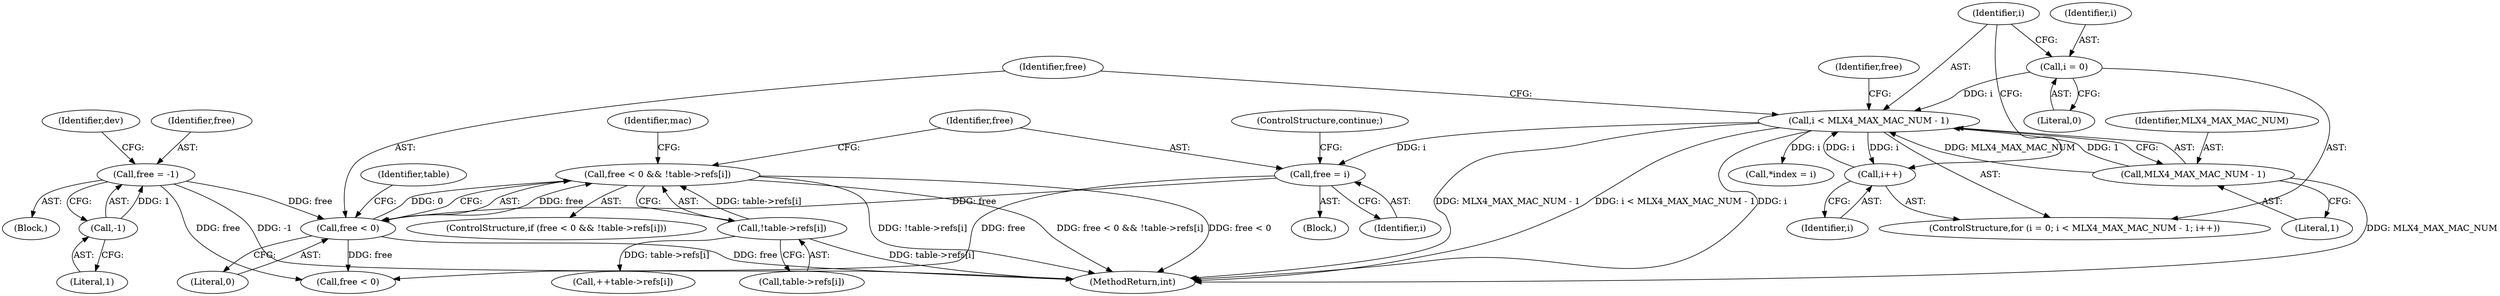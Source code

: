 digraph "0_linux_0926f91083f34d047abc74f1ca4fa6a9c161f7db@API" {
"1000155" [label="(Call,free < 0 && !table->refs[i])"];
"1000156" [label="(Call,free < 0)"];
"1000166" [label="(Call,free = i)"];
"1000146" [label="(Call,i < MLX4_MAX_MAC_NUM - 1)"];
"1000151" [label="(Call,i++)"];
"1000143" [label="(Call,i = 0)"];
"1000148" [label="(Call,MLX4_MAX_MAC_NUM - 1)"];
"1000127" [label="(Call,free = -1)"];
"1000129" [label="(Call,-1)"];
"1000159" [label="(Call,!table->refs[i])"];
"1000167" [label="(Identifier,free)"];
"1000145" [label="(Literal,0)"];
"1000168" [label="(Identifier,i)"];
"1000169" [label="(ControlStructure,continue;)"];
"1000159" [label="(Call,!table->refs[i])"];
"1000151" [label="(Call,i++)"];
"1000172" [label="(Identifier,mac)"];
"1000143" [label="(Call,i = 0)"];
"1000155" [label="(Call,free < 0 && !table->refs[i])"];
"1000150" [label="(Literal,1)"];
"1000152" [label="(Identifier,i)"];
"1000156" [label="(Call,free < 0)"];
"1000194" [label="(Call,free < 0)"];
"1000130" [label="(Literal,1)"];
"1000162" [label="(Identifier,table)"];
"1000132" [label="(Identifier,dev)"];
"1000195" [label="(Identifier,free)"];
"1000160" [label="(Call,table->refs[i])"];
"1000127" [label="(Call,free = -1)"];
"1000165" [label="(Block,)"];
"1000166" [label="(Call,free = i)"];
"1000128" [label="(Identifier,free)"];
"1000158" [label="(Literal,0)"];
"1000154" [label="(ControlStructure,if (free < 0 && !table->refs[i]))"];
"1000157" [label="(Identifier,free)"];
"1000147" [label="(Identifier,i)"];
"1000287" [label="(MethodReturn,int)"];
"1000144" [label="(Identifier,i)"];
"1000186" [label="(Call,++table->refs[i])"];
"1000149" [label="(Identifier,MLX4_MAX_MAC_NUM)"];
"1000146" [label="(Call,i < MLX4_MAX_MAC_NUM - 1)"];
"1000142" [label="(ControlStructure,for (i = 0; i < MLX4_MAX_MAC_NUM - 1; i++))"];
"1000108" [label="(Block,)"];
"1000148" [label="(Call,MLX4_MAX_MAC_NUM - 1)"];
"1000129" [label="(Call,-1)"];
"1000182" [label="(Call,*index = i)"];
"1000155" -> "1000154"  [label="AST: "];
"1000155" -> "1000156"  [label="CFG: "];
"1000155" -> "1000159"  [label="CFG: "];
"1000156" -> "1000155"  [label="AST: "];
"1000159" -> "1000155"  [label="AST: "];
"1000167" -> "1000155"  [label="CFG: "];
"1000172" -> "1000155"  [label="CFG: "];
"1000155" -> "1000287"  [label="DDG: !table->refs[i]"];
"1000155" -> "1000287"  [label="DDG: free < 0 && !table->refs[i]"];
"1000155" -> "1000287"  [label="DDG: free < 0"];
"1000156" -> "1000155"  [label="DDG: free"];
"1000156" -> "1000155"  [label="DDG: 0"];
"1000159" -> "1000155"  [label="DDG: table->refs[i]"];
"1000156" -> "1000158"  [label="CFG: "];
"1000157" -> "1000156"  [label="AST: "];
"1000158" -> "1000156"  [label="AST: "];
"1000162" -> "1000156"  [label="CFG: "];
"1000156" -> "1000287"  [label="DDG: free"];
"1000166" -> "1000156"  [label="DDG: free"];
"1000127" -> "1000156"  [label="DDG: free"];
"1000156" -> "1000194"  [label="DDG: free"];
"1000166" -> "1000165"  [label="AST: "];
"1000166" -> "1000168"  [label="CFG: "];
"1000167" -> "1000166"  [label="AST: "];
"1000168" -> "1000166"  [label="AST: "];
"1000169" -> "1000166"  [label="CFG: "];
"1000146" -> "1000166"  [label="DDG: i"];
"1000166" -> "1000194"  [label="DDG: free"];
"1000146" -> "1000142"  [label="AST: "];
"1000146" -> "1000148"  [label="CFG: "];
"1000147" -> "1000146"  [label="AST: "];
"1000148" -> "1000146"  [label="AST: "];
"1000157" -> "1000146"  [label="CFG: "];
"1000195" -> "1000146"  [label="CFG: "];
"1000146" -> "1000287"  [label="DDG: MLX4_MAX_MAC_NUM - 1"];
"1000146" -> "1000287"  [label="DDG: i < MLX4_MAX_MAC_NUM - 1"];
"1000146" -> "1000287"  [label="DDG: i"];
"1000151" -> "1000146"  [label="DDG: i"];
"1000143" -> "1000146"  [label="DDG: i"];
"1000148" -> "1000146"  [label="DDG: MLX4_MAX_MAC_NUM"];
"1000148" -> "1000146"  [label="DDG: 1"];
"1000146" -> "1000151"  [label="DDG: i"];
"1000146" -> "1000182"  [label="DDG: i"];
"1000151" -> "1000142"  [label="AST: "];
"1000151" -> "1000152"  [label="CFG: "];
"1000152" -> "1000151"  [label="AST: "];
"1000147" -> "1000151"  [label="CFG: "];
"1000143" -> "1000142"  [label="AST: "];
"1000143" -> "1000145"  [label="CFG: "];
"1000144" -> "1000143"  [label="AST: "];
"1000145" -> "1000143"  [label="AST: "];
"1000147" -> "1000143"  [label="CFG: "];
"1000148" -> "1000150"  [label="CFG: "];
"1000149" -> "1000148"  [label="AST: "];
"1000150" -> "1000148"  [label="AST: "];
"1000148" -> "1000287"  [label="DDG: MLX4_MAX_MAC_NUM"];
"1000127" -> "1000108"  [label="AST: "];
"1000127" -> "1000129"  [label="CFG: "];
"1000128" -> "1000127"  [label="AST: "];
"1000129" -> "1000127"  [label="AST: "];
"1000132" -> "1000127"  [label="CFG: "];
"1000127" -> "1000287"  [label="DDG: -1"];
"1000129" -> "1000127"  [label="DDG: 1"];
"1000127" -> "1000194"  [label="DDG: free"];
"1000129" -> "1000130"  [label="CFG: "];
"1000130" -> "1000129"  [label="AST: "];
"1000159" -> "1000160"  [label="CFG: "];
"1000160" -> "1000159"  [label="AST: "];
"1000159" -> "1000287"  [label="DDG: table->refs[i]"];
"1000159" -> "1000186"  [label="DDG: table->refs[i]"];
}
